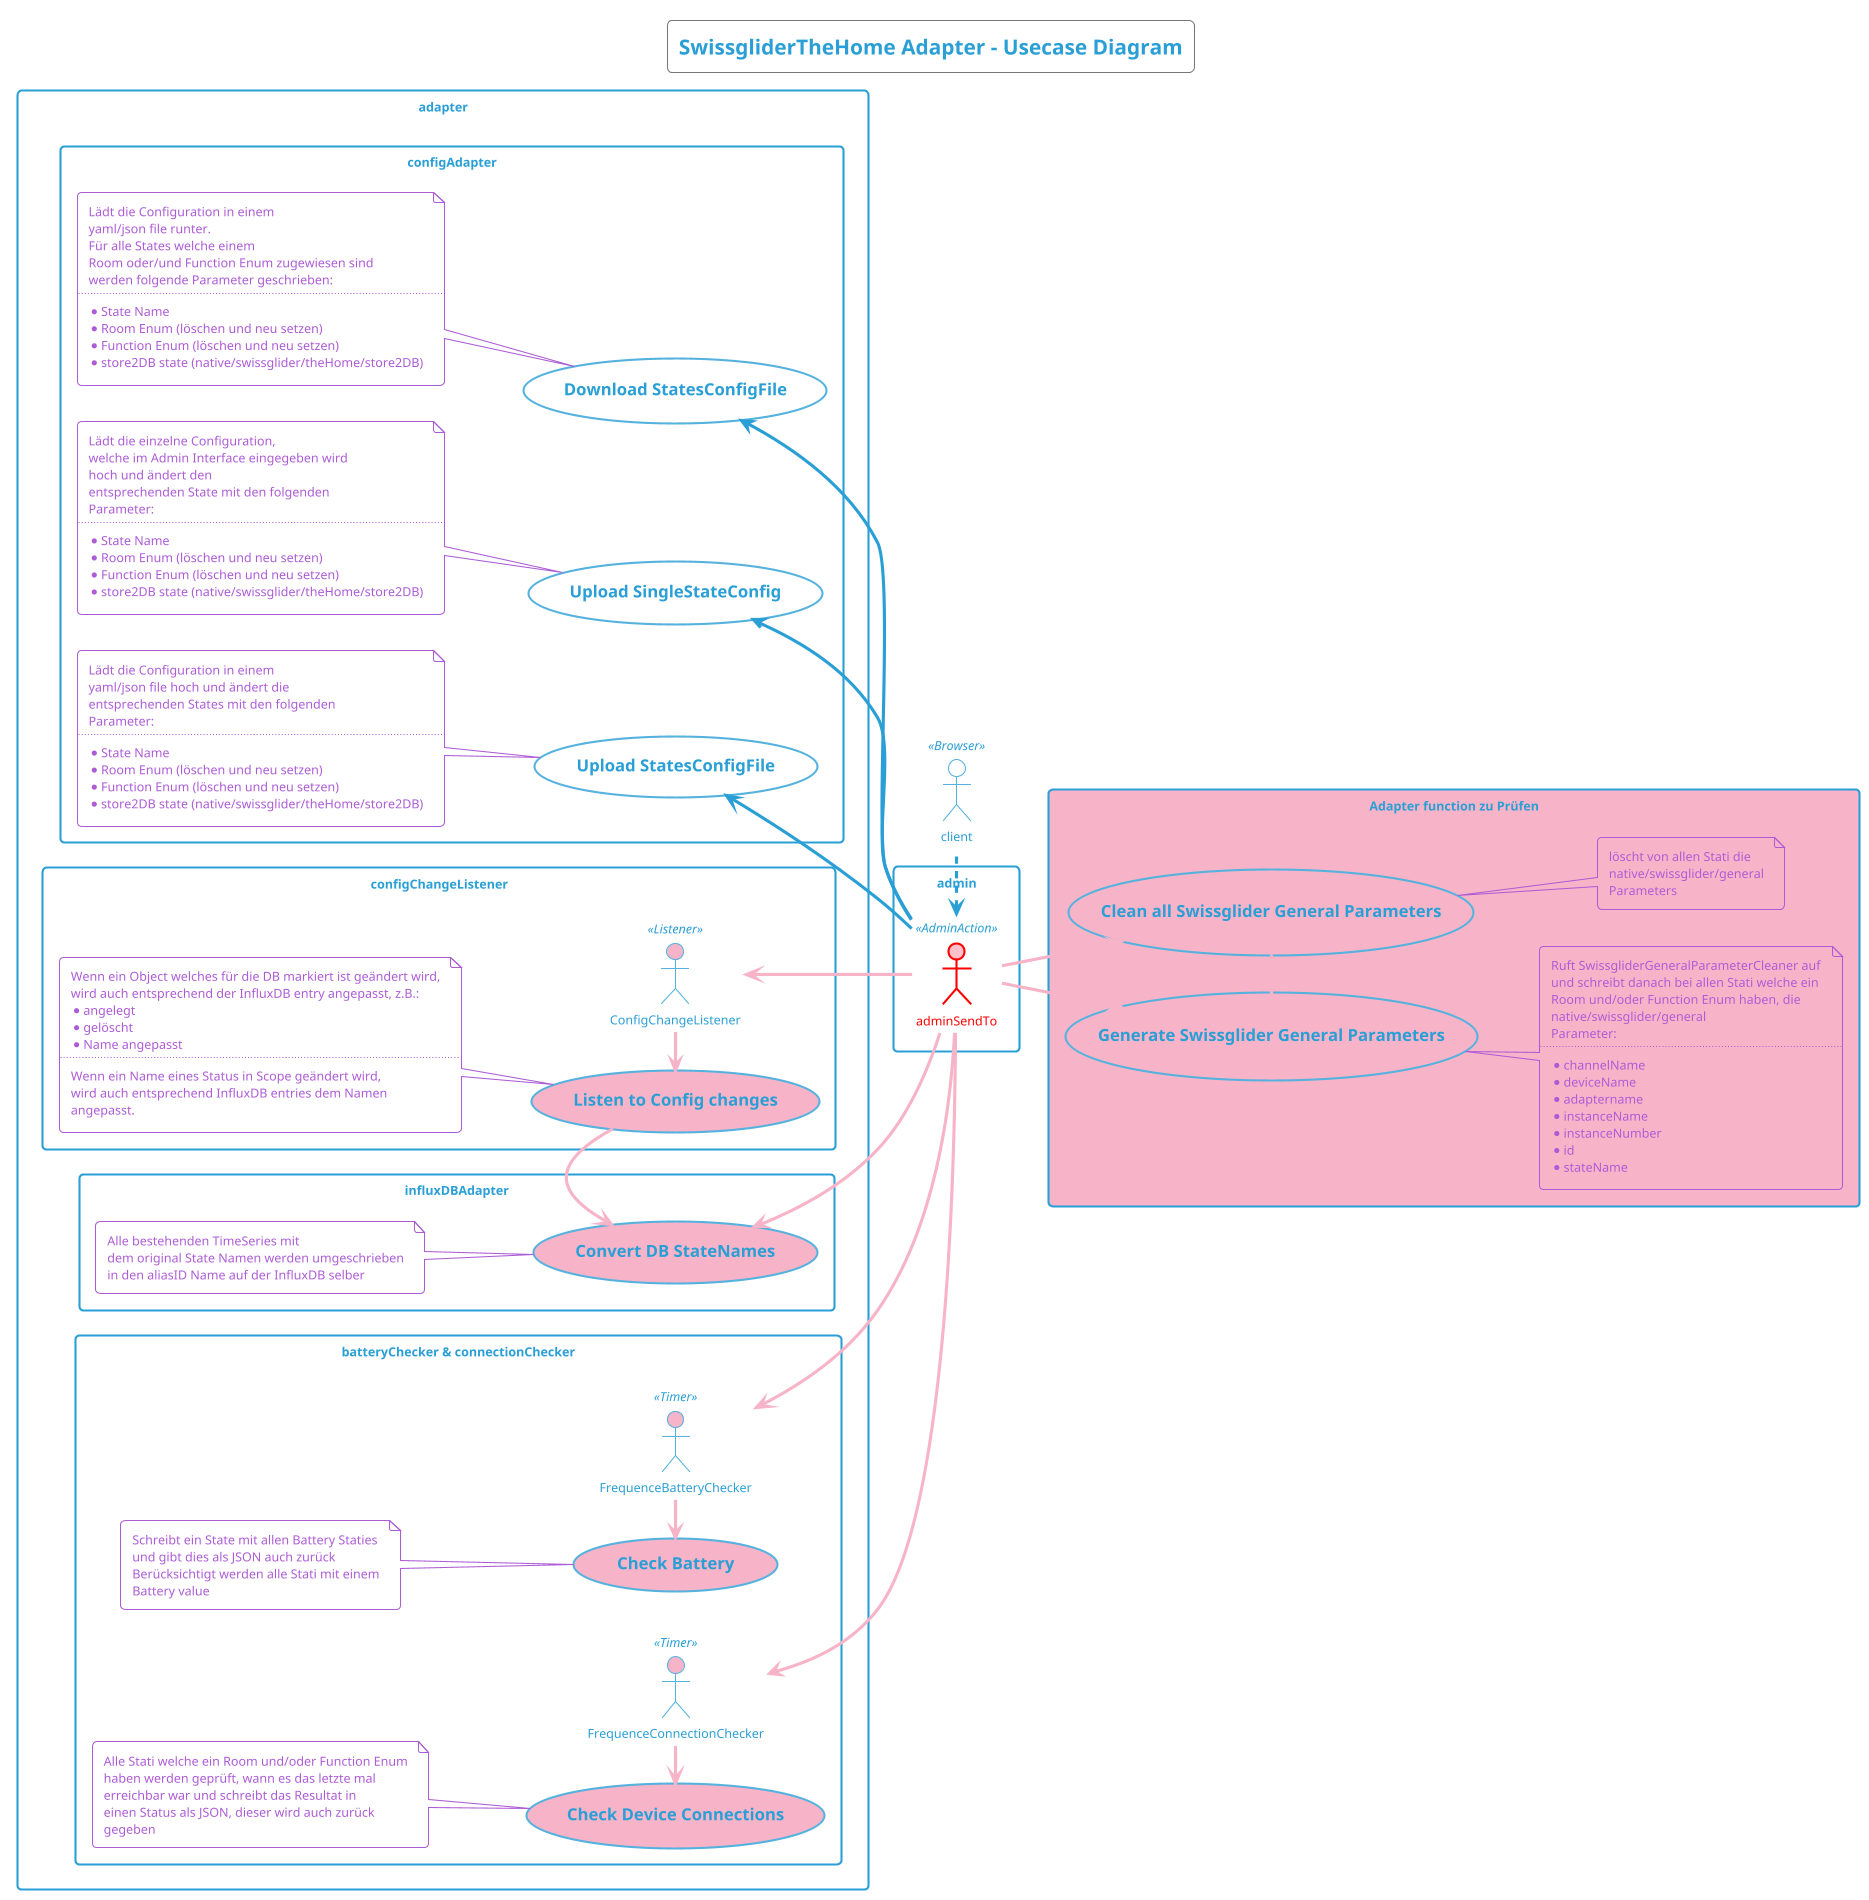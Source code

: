 @startuml
!theme cyborg-outline

title
    SwissgliderTheHome Adapter - Usecase Diagram
end title

actor client << Browser >>
rectangle admin {
    actor adminSendTo << AdminAction >> #pink;line:red;line.bold;text:red
}

rectangle adapter {
    rectangle "configAdapter" {
        usecase ConfigDownloader as "=Download StatesConfigFile"
            note top
                Lädt die Configuration in einem 
                yaml/json file runter. 
                Für alle States welche einem 
                Room oder/und Function Enum zugewiesen sind
                werden folgende Parameter geschrieben:
                ..
                * State Name
                * Room Enum (löschen und neu setzen)
                * Function Enum (löschen und neu setzen)
                * store2DB state (native/swissglider/theHome/store2DB)
            end note
        usecase SingleUploader as "=Upload SingleStateConfig"
            note top
                Lädt die einzelne Configuration, 
                welche im Admin Interface eingegeben wird 
                hoch und ändert den
                entsprechenden State mit den folgenden
                Parameter:
                ..
                * State Name
                * Room Enum (löschen und neu setzen)
                * Function Enum (löschen und neu setzen)
                * store2DB state (native/swissglider/theHome/store2DB)
            end note
        usecase ConfigUploader as "=Upload StatesConfigFile"
            note top
                Lädt die Configuration in einem 
                yaml/json file hoch und ändert die
                entsprechenden States mit den folgenden
                Parameter:
                ..
                * State Name
                * Room Enum (löschen und neu setzen)
                * Function Enum (löschen und neu setzen)
                * store2DB state (native/swissglider/theHome/store2DB)
            end note
    }

    rectangle "configChangeListener" {
        actor ConfigChangeListener << Listener >> #F7B4C8
        usecase ConfigChangePreWorker as "=Listen to Config changes" #F7B4C8
            note top
                Wenn ein Object welches für die DB markiert ist geändert wird,
                wird auch entsprechend der InfluxDB entry angepasst, z.B.:
                * angelegt
                * gelöscht
                * Name angepasst
                ..
                Wenn ein Name eines Status in Scope geändert wird, 
                wird auch entsprechend InfluxDB entries dem Namen
                angepasst.
            end note
    }

    rectangle "influxDBAdapter" {
        usecase InfluxDBConverter as "=Convert DB StateNames" #F7B4C8
            note top
                Alle bestehenden TimeSeries mit
                dem original State Namen werden umgeschrieben
                in den aliasID Name auf der InfluxDB selber
            end note
    }

    rectangle "batteryChecker & connectionChecker" {
        actor FrequenceBatteryChecker << Timer >> #F7B4C8
        actor FrequenceConnectionChecker << Timer >> #F7B4C8
        usecase BatteryChecker as "=Check Battery" #F7B4C8
            note top
                Schreibt ein State mit allen Battery Staties
                und gibt dies als JSON auch zurück
                Berücksichtigt werden alle Stati mit einem
                Battery value
            end note
        usecase ConnectionChecker as "=Check Device Connections" #F7B4C8
            note top 
                Alle Stati welche ein Room und/oder Function Enum
                haben werden geprüft, wann es das letzte mal
                erreichbar war und schreibt das Resultat in
                einen Status als JSON, dieser wird auch zurück
                gegeben
            end note
    }
}
rectangle adapter1 as "Adapter function zu Prüfen" #F7B4C8 {
    usecase SwissgliderGeneralParameterGenerator as "=Generate Swissglider General Parameters"
        note bottom
            Ruft SwissgliderGeneralParameterCleaner auf
            und schreibt danach bei allen Stati welche ein 
            Room und/oder Function Enum haben, die
            native/swissglider/general
            Parameter:
            ..
            * channelName
            * deviceName
            * adaptername
            * instanceName
            * instanceNumber
            * id
            * stateName
        end note
    usecase SwissgliderGeneralParameterCleaner as "=Clean all Swissglider General Parameters"
        note bottom
            löscht von allen Stati die 
            native/swissglider/general
            Parameters
        end note
}

left to right direction
client -left..> adminSendTo
adminSendTo -up-> ConfigUploader
adminSendTo -up-> SingleUploader
adminSendTo -up-> ConfigDownloader
adminSendTo -up-> ConfigChangeListener  #F7B4C8
adminSendTo -up-> FrequenceBatteryChecker  #F7B4C8
adminSendTo -up-> FrequenceConnectionChecker  #F7B4C8
adminSendTo -up-> InfluxDBConverter  #F7B4C8
adminSendTo -down-> SwissgliderGeneralParameterGenerator  #F7B4C8
adminSendTo -down-> SwissgliderGeneralParameterCleaner  #F7B4C8
SwissgliderGeneralParameterGenerator -> SwissgliderGeneralParameterCleaner  #F7B4C8

ConfigChangePreWorker -> InfluxDBConverter  #F7B4C8

FrequenceBatteryChecker -left-> BatteryChecker  #F7B4C8
FrequenceConnectionChecker -left-> ConnectionChecker  #F7B4C8
ConfigChangeListener -left-> ConfigChangePreWorker  #F7B4C8

@enduml